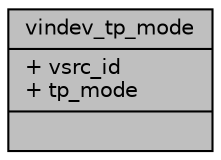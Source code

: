 digraph "vindev_tp_mode"
{
 // INTERACTIVE_SVG=YES
 // LATEX_PDF_SIZE
  bgcolor="transparent";
  edge [fontname="Helvetica",fontsize="10",labelfontname="Helvetica",labelfontsize="10"];
  node [fontname="Helvetica",fontsize="10",shape=record];
  Node1 [label="{vindev_tp_mode\n|+ vsrc_id\l+ tp_mode\l|}",height=0.2,width=0.4,color="black", fillcolor="grey75", style="filled", fontcolor="black",tooltip=" "];
}
